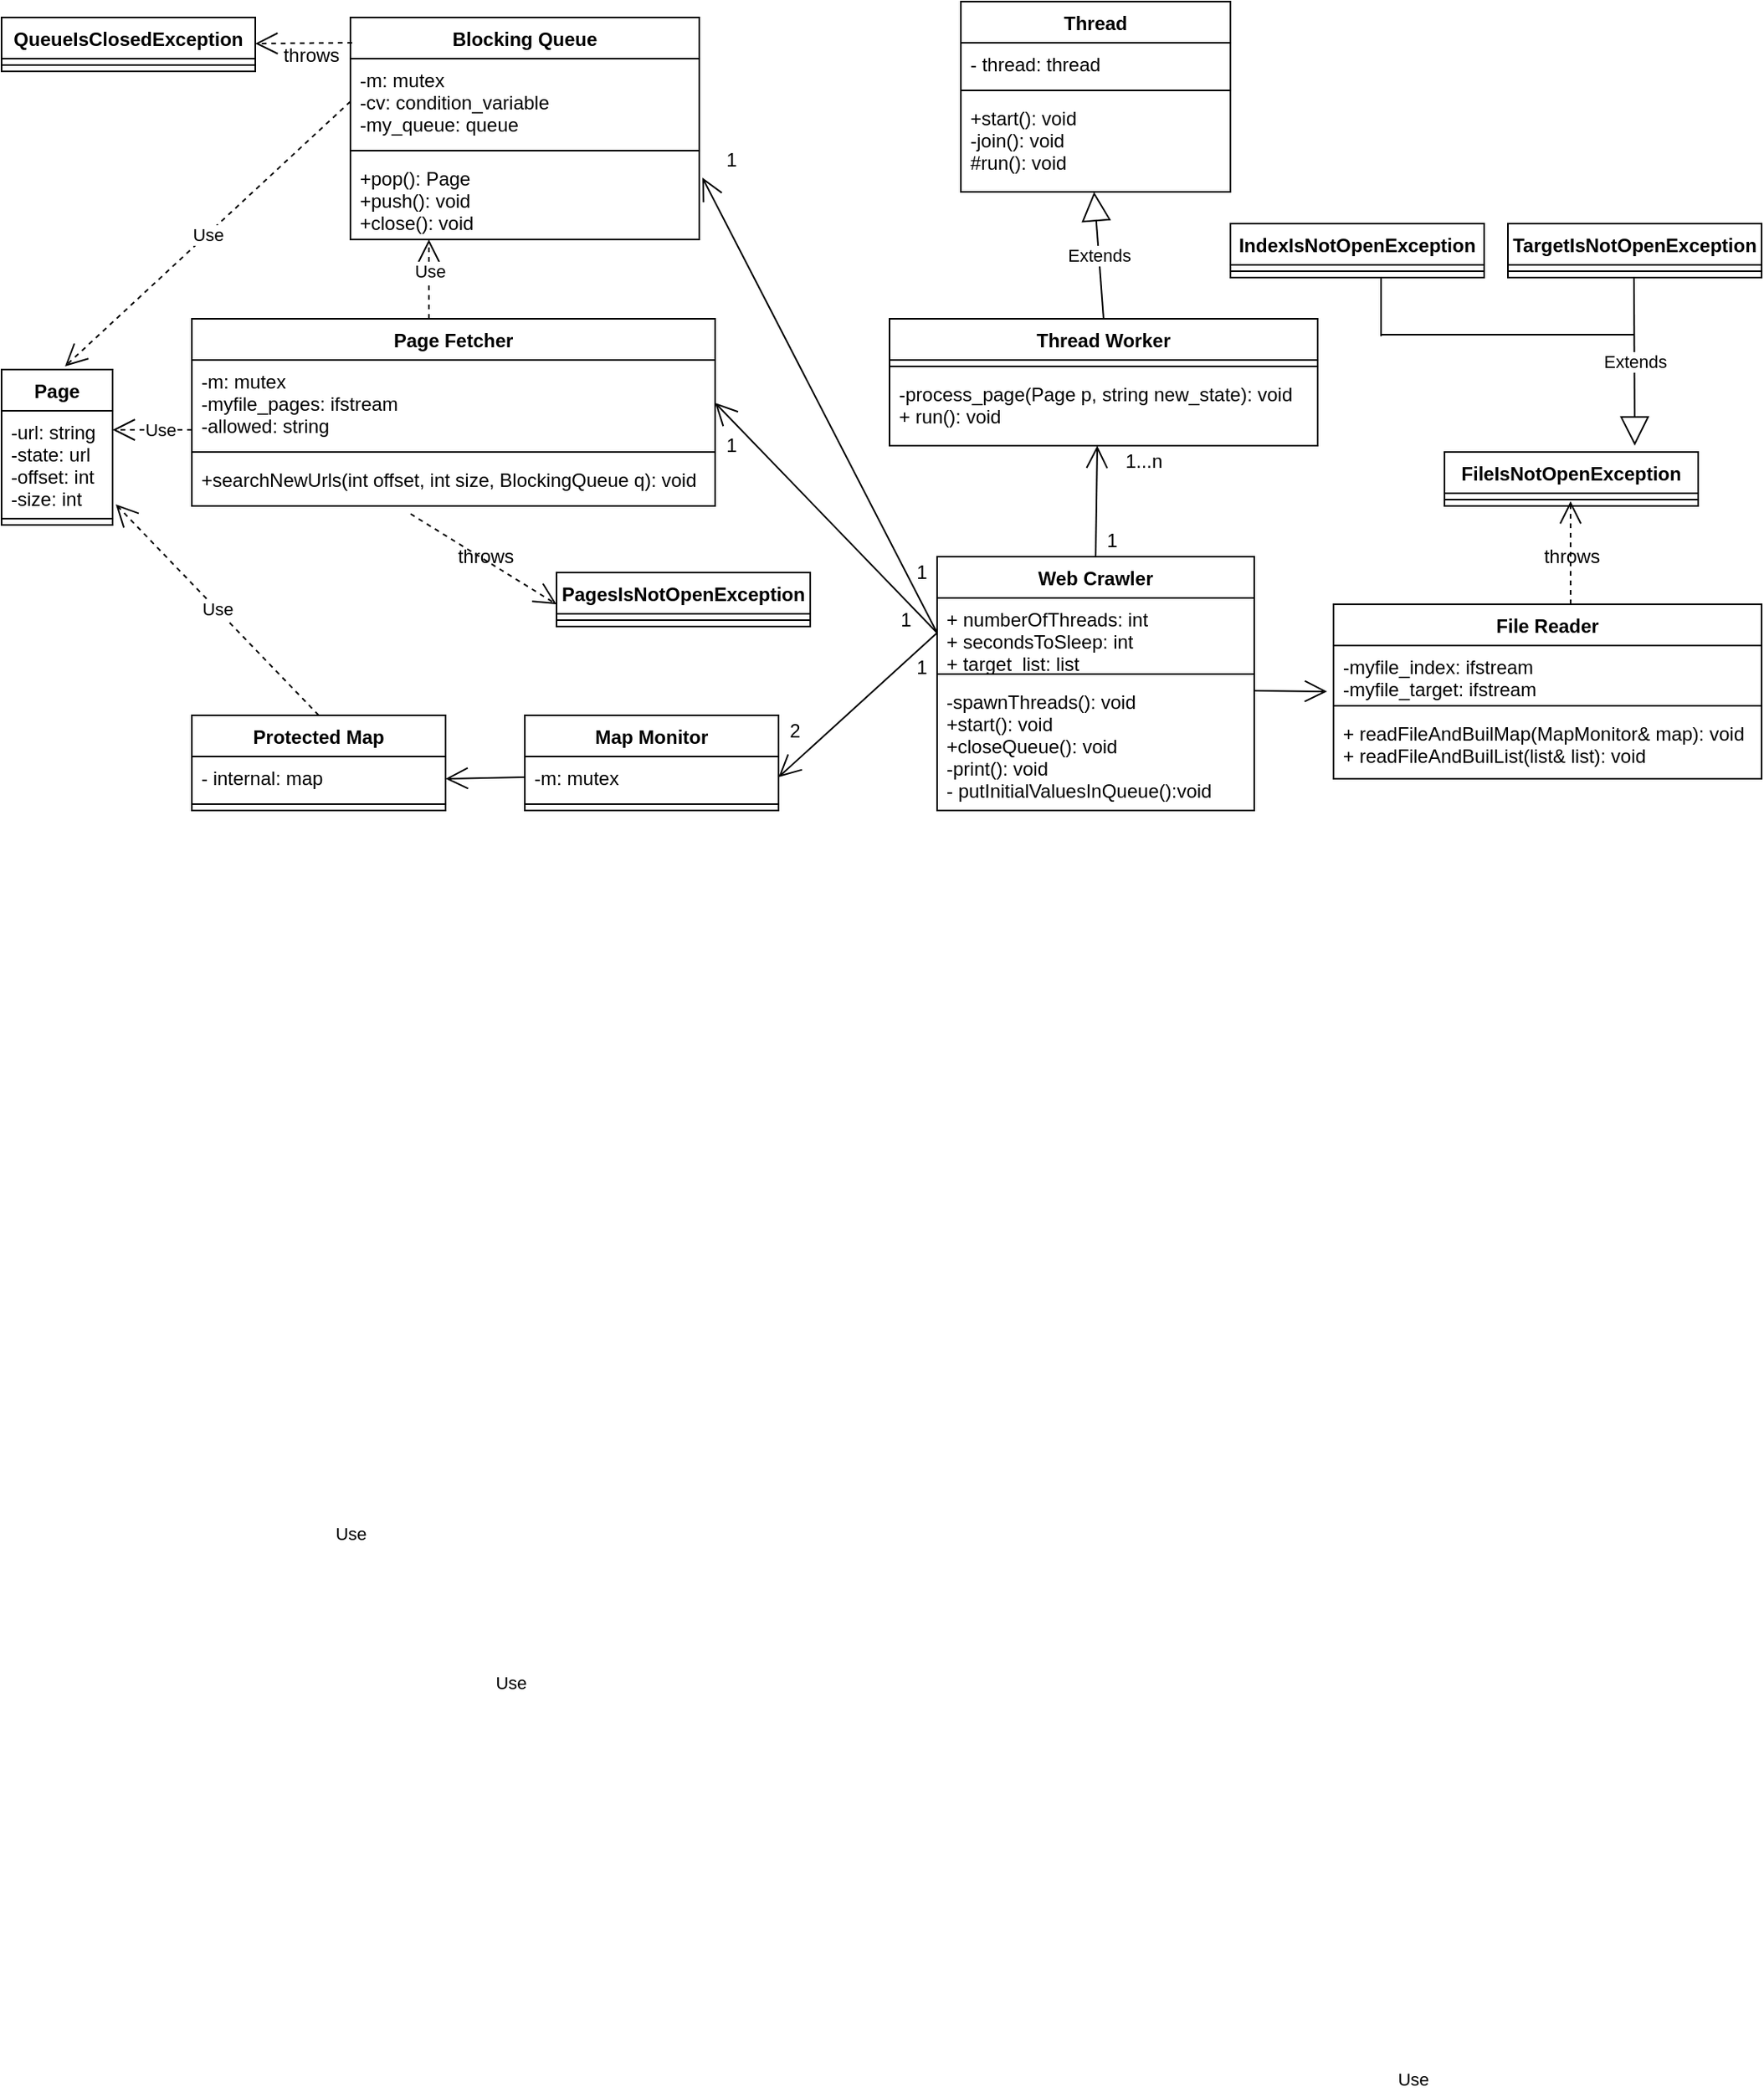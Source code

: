 <mxfile version="14.5.1" type="device"><diagram id="C5RBs43oDa-KdzZeNtuy" name="Page-1"><mxGraphModel dx="1929" dy="517" grid="1" gridSize="10" guides="1" tooltips="1" connect="1" arrows="1" fold="1" page="1" pageScale="1" pageWidth="827" pageHeight="1169" math="0" shadow="0"><root><mxCell id="WIyWlLk6GJQsqaUBKTNV-0"/><mxCell id="WIyWlLk6GJQsqaUBKTNV-1" parent="WIyWlLk6GJQsqaUBKTNV-0"/><mxCell id="h0BHdELI49QbXUQoXEl_-0" value="Web Crawler" style="swimlane;fontStyle=1;align=center;verticalAlign=top;childLayout=stackLayout;horizontal=1;startSize=26;horizontalStack=0;resizeParent=1;resizeParentMax=0;resizeLast=0;collapsible=1;marginBottom=0;" vertex="1" parent="WIyWlLk6GJQsqaUBKTNV-1"><mxGeometry x="330" y="370" width="200" height="160" as="geometry"/></mxCell><mxCell id="h0BHdELI49QbXUQoXEl_-1" value="+ numberOfThreads: int&#10;+ secondsToSleep: int&#10;+ target_list: list" style="text;strokeColor=none;fillColor=none;align=left;verticalAlign=top;spacingLeft=4;spacingRight=4;overflow=hidden;rotatable=0;points=[[0,0.5],[1,0.5]];portConstraint=eastwest;" vertex="1" parent="h0BHdELI49QbXUQoXEl_-0"><mxGeometry y="26" width="200" height="44" as="geometry"/></mxCell><mxCell id="h0BHdELI49QbXUQoXEl_-2" value="" style="line;strokeWidth=1;fillColor=none;align=left;verticalAlign=middle;spacingTop=-1;spacingLeft=3;spacingRight=3;rotatable=0;labelPosition=right;points=[];portConstraint=eastwest;" vertex="1" parent="h0BHdELI49QbXUQoXEl_-0"><mxGeometry y="70" width="200" height="8" as="geometry"/></mxCell><mxCell id="h0BHdELI49QbXUQoXEl_-3" value="-spawnThreads(): void&#10;+start(): void&#10;+closeQueue(): void&#10;-print(): void&#10;- putInitialValuesInQueue():void" style="text;strokeColor=none;fillColor=none;align=left;verticalAlign=top;spacingLeft=4;spacingRight=4;overflow=hidden;rotatable=0;points=[[0,0.5],[1,0.5]];portConstraint=eastwest;" vertex="1" parent="h0BHdELI49QbXUQoXEl_-0"><mxGeometry y="78" width="200" height="82" as="geometry"/></mxCell><mxCell id="h0BHdELI49QbXUQoXEl_-5" value="Page Fetcher" style="swimlane;fontStyle=1;align=center;verticalAlign=top;childLayout=stackLayout;horizontal=1;startSize=26;horizontalStack=0;resizeParent=1;resizeParentMax=0;resizeLast=0;collapsible=1;marginBottom=0;" vertex="1" parent="WIyWlLk6GJQsqaUBKTNV-1"><mxGeometry x="-140" y="220" width="330" height="118" as="geometry"/></mxCell><mxCell id="h0BHdELI49QbXUQoXEl_-6" value="-m: mutex&#10;-myfile_pages: ifstream&#10;-allowed: string" style="text;strokeColor=none;fillColor=none;align=left;verticalAlign=top;spacingLeft=4;spacingRight=4;overflow=hidden;rotatable=0;points=[[0,0.5],[1,0.5]];portConstraint=eastwest;" vertex="1" parent="h0BHdELI49QbXUQoXEl_-5"><mxGeometry y="26" width="330" height="54" as="geometry"/></mxCell><mxCell id="h0BHdELI49QbXUQoXEl_-7" value="" style="line;strokeWidth=1;fillColor=none;align=left;verticalAlign=middle;spacingTop=-1;spacingLeft=3;spacingRight=3;rotatable=0;labelPosition=right;points=[];portConstraint=eastwest;" vertex="1" parent="h0BHdELI49QbXUQoXEl_-5"><mxGeometry y="80" width="330" height="8" as="geometry"/></mxCell><mxCell id="h0BHdELI49QbXUQoXEl_-8" value="+searchNewUrls(int offset, int size, BlockingQueue q): void " style="text;strokeColor=none;fillColor=none;align=left;verticalAlign=top;spacingLeft=4;spacingRight=4;overflow=hidden;rotatable=0;points=[[0,0.5],[1,0.5]];portConstraint=eastwest;" vertex="1" parent="h0BHdELI49QbXUQoXEl_-5"><mxGeometry y="88" width="330" height="30" as="geometry"/></mxCell><mxCell id="h0BHdELI49QbXUQoXEl_-9" value="Map Monitor" style="swimlane;fontStyle=1;align=center;verticalAlign=top;childLayout=stackLayout;horizontal=1;startSize=26;horizontalStack=0;resizeParent=1;resizeParentMax=0;resizeLast=0;collapsible=1;marginBottom=0;" vertex="1" parent="WIyWlLk6GJQsqaUBKTNV-1"><mxGeometry x="70" y="470" width="160" height="60" as="geometry"/></mxCell><mxCell id="h0BHdELI49QbXUQoXEl_-10" value="-m: mutex" style="text;strokeColor=none;fillColor=none;align=left;verticalAlign=top;spacingLeft=4;spacingRight=4;overflow=hidden;rotatable=0;points=[[0,0.5],[1,0.5]];portConstraint=eastwest;" vertex="1" parent="h0BHdELI49QbXUQoXEl_-9"><mxGeometry y="26" width="160" height="26" as="geometry"/></mxCell><mxCell id="h0BHdELI49QbXUQoXEl_-11" value="" style="line;strokeWidth=1;fillColor=none;align=left;verticalAlign=middle;spacingTop=-1;spacingLeft=3;spacingRight=3;rotatable=0;labelPosition=right;points=[];portConstraint=eastwest;" vertex="1" parent="h0BHdELI49QbXUQoXEl_-9"><mxGeometry y="52" width="160" height="8" as="geometry"/></mxCell><mxCell id="h0BHdELI49QbXUQoXEl_-18" value="Blocking Queue" style="swimlane;fontStyle=1;align=center;verticalAlign=top;childLayout=stackLayout;horizontal=1;startSize=26;horizontalStack=0;resizeParent=1;resizeParentMax=0;resizeLast=0;collapsible=1;marginBottom=0;" vertex="1" parent="WIyWlLk6GJQsqaUBKTNV-1"><mxGeometry x="-40" y="30" width="220" height="140" as="geometry"/></mxCell><mxCell id="h0BHdELI49QbXUQoXEl_-19" value="-m: mutex&#10;-cv: condition_variable&#10;-my_queue: queue&#10;" style="text;strokeColor=none;fillColor=none;align=left;verticalAlign=top;spacingLeft=4;spacingRight=4;overflow=hidden;rotatable=0;points=[[0,0.5],[1,0.5]];portConstraint=eastwest;" vertex="1" parent="h0BHdELI49QbXUQoXEl_-18"><mxGeometry y="26" width="220" height="54" as="geometry"/></mxCell><mxCell id="h0BHdELI49QbXUQoXEl_-20" value="" style="line;strokeWidth=1;fillColor=none;align=left;verticalAlign=middle;spacingTop=-1;spacingLeft=3;spacingRight=3;rotatable=0;labelPosition=right;points=[];portConstraint=eastwest;" vertex="1" parent="h0BHdELI49QbXUQoXEl_-18"><mxGeometry y="80" width="220" height="8" as="geometry"/></mxCell><mxCell id="h0BHdELI49QbXUQoXEl_-21" value="+pop(): Page&#10;+push(): void&#10;+close(): void" style="text;strokeColor=none;fillColor=none;align=left;verticalAlign=top;spacingLeft=4;spacingRight=4;overflow=hidden;rotatable=0;points=[[0,0.5],[1,0.5]];portConstraint=eastwest;" vertex="1" parent="h0BHdELI49QbXUQoXEl_-18"><mxGeometry y="88" width="220" height="52" as="geometry"/></mxCell><mxCell id="h0BHdELI49QbXUQoXEl_-22" value="File Reader" style="swimlane;fontStyle=1;align=center;verticalAlign=top;childLayout=stackLayout;horizontal=1;startSize=26;horizontalStack=0;resizeParent=1;resizeParentMax=0;resizeLast=0;collapsible=1;marginBottom=0;" vertex="1" parent="WIyWlLk6GJQsqaUBKTNV-1"><mxGeometry x="580" y="400" width="270" height="110" as="geometry"/></mxCell><mxCell id="h0BHdELI49QbXUQoXEl_-23" value="-myfile_index: ifstream&#10;-myfile_target: ifstream" style="text;strokeColor=none;fillColor=none;align=left;verticalAlign=top;spacingLeft=4;spacingRight=4;overflow=hidden;rotatable=0;points=[[0,0.5],[1,0.5]];portConstraint=eastwest;" vertex="1" parent="h0BHdELI49QbXUQoXEl_-22"><mxGeometry y="26" width="270" height="34" as="geometry"/></mxCell><mxCell id="h0BHdELI49QbXUQoXEl_-24" value="" style="line;strokeWidth=1;fillColor=none;align=left;verticalAlign=middle;spacingTop=-1;spacingLeft=3;spacingRight=3;rotatable=0;labelPosition=right;points=[];portConstraint=eastwest;" vertex="1" parent="h0BHdELI49QbXUQoXEl_-22"><mxGeometry y="60" width="270" height="8" as="geometry"/></mxCell><mxCell id="h0BHdELI49QbXUQoXEl_-25" value="+ readFileAndBuilMap(MapMonitor&amp; map): void&#10;+ readFileAndBuilList(list&amp; list): void" style="text;strokeColor=none;fillColor=none;align=left;verticalAlign=top;spacingLeft=4;spacingRight=4;overflow=hidden;rotatable=0;points=[[0,0.5],[1,0.5]];portConstraint=eastwest;" vertex="1" parent="h0BHdELI49QbXUQoXEl_-22"><mxGeometry y="68" width="270" height="42" as="geometry"/></mxCell><mxCell id="h0BHdELI49QbXUQoXEl_-26" value="Thread Worker" style="swimlane;fontStyle=1;align=center;verticalAlign=top;childLayout=stackLayout;horizontal=1;startSize=26;horizontalStack=0;resizeParent=1;resizeParentMax=0;resizeLast=0;collapsible=1;marginBottom=0;" vertex="1" parent="WIyWlLk6GJQsqaUBKTNV-1"><mxGeometry x="300" y="220" width="270" height="80" as="geometry"/></mxCell><mxCell id="h0BHdELI49QbXUQoXEl_-28" value="" style="line;strokeWidth=1;fillColor=none;align=left;verticalAlign=middle;spacingTop=-1;spacingLeft=3;spacingRight=3;rotatable=0;labelPosition=right;points=[];portConstraint=eastwest;" vertex="1" parent="h0BHdELI49QbXUQoXEl_-26"><mxGeometry y="26" width="270" height="8" as="geometry"/></mxCell><mxCell id="h0BHdELI49QbXUQoXEl_-29" value="-process_page(Page p, string new_state): void&#10;+ run(): void" style="text;strokeColor=none;fillColor=none;align=left;verticalAlign=top;spacingLeft=4;spacingRight=4;overflow=hidden;rotatable=0;points=[[0,0.5],[1,0.5]];portConstraint=eastwest;" vertex="1" parent="h0BHdELI49QbXUQoXEl_-26"><mxGeometry y="34" width="270" height="46" as="geometry"/></mxCell><mxCell id="h0BHdELI49QbXUQoXEl_-31" value="" style="endArrow=open;endFill=1;endSize=12;html=1;exitX=0;exitY=0.5;exitDx=0;exitDy=0;entryX=1;entryY=0.5;entryDx=0;entryDy=0;" edge="1" parent="WIyWlLk6GJQsqaUBKTNV-1" source="h0BHdELI49QbXUQoXEl_-1" target="h0BHdELI49QbXUQoXEl_-6"><mxGeometry width="160" relative="1" as="geometry"><mxPoint x="160" y="229.5" as="sourcePoint"/><mxPoint x="320" y="229.5" as="targetPoint"/></mxGeometry></mxCell><mxCell id="h0BHdELI49QbXUQoXEl_-32" value="" style="endArrow=open;endFill=1;endSize=12;html=1;entryX=1;entryY=0.5;entryDx=0;entryDy=0;exitX=0;exitY=0.5;exitDx=0;exitDy=0;" edge="1" parent="WIyWlLk6GJQsqaUBKTNV-1" source="h0BHdELI49QbXUQoXEl_-1" target="h0BHdELI49QbXUQoXEl_-10"><mxGeometry width="160" relative="1" as="geometry"><mxPoint x="340" y="290" as="sourcePoint"/><mxPoint x="200" y="290" as="targetPoint"/></mxGeometry></mxCell><mxCell id="h0BHdELI49QbXUQoXEl_-33" value="" style="endArrow=open;endFill=1;endSize=12;html=1;entryX=1.009;entryY=0.25;entryDx=0;entryDy=0;entryPerimeter=0;exitX=0;exitY=0.5;exitDx=0;exitDy=0;" edge="1" parent="WIyWlLk6GJQsqaUBKTNV-1" source="h0BHdELI49QbXUQoXEl_-1" target="h0BHdELI49QbXUQoXEl_-21"><mxGeometry width="160" relative="1" as="geometry"><mxPoint x="340" y="270" as="sourcePoint"/><mxPoint x="220" y="270" as="targetPoint"/></mxGeometry></mxCell><mxCell id="h0BHdELI49QbXUQoXEl_-34" value="1" style="text;html=1;align=center;verticalAlign=middle;resizable=0;points=[];autosize=1;" vertex="1" parent="WIyWlLk6GJQsqaUBKTNV-1"><mxGeometry x="310" y="430" width="20" height="20" as="geometry"/></mxCell><mxCell id="h0BHdELI49QbXUQoXEl_-36" value="1" style="text;html=1;align=center;verticalAlign=middle;resizable=0;points=[];autosize=1;" vertex="1" parent="WIyWlLk6GJQsqaUBKTNV-1"><mxGeometry x="310" y="370" width="20" height="20" as="geometry"/></mxCell><mxCell id="h0BHdELI49QbXUQoXEl_-37" value="1" style="text;html=1;align=center;verticalAlign=middle;resizable=0;points=[];autosize=1;" vertex="1" parent="WIyWlLk6GJQsqaUBKTNV-1"><mxGeometry x="190" y="290" width="20" height="20" as="geometry"/></mxCell><mxCell id="h0BHdELI49QbXUQoXEl_-38" value="1" style="text;html=1;align=center;verticalAlign=middle;resizable=0;points=[];autosize=1;" vertex="1" parent="WIyWlLk6GJQsqaUBKTNV-1"><mxGeometry x="190" y="110" width="20" height="20" as="geometry"/></mxCell><mxCell id="h0BHdELI49QbXUQoXEl_-39" value="2" style="text;html=1;align=center;verticalAlign=middle;resizable=0;points=[];autosize=1;" vertex="1" parent="WIyWlLk6GJQsqaUBKTNV-1"><mxGeometry x="230" y="470" width="20" height="20" as="geometry"/></mxCell><mxCell id="h0BHdELI49QbXUQoXEl_-40" value="1" style="text;html=1;align=center;verticalAlign=middle;resizable=0;points=[];autosize=1;" vertex="1" parent="WIyWlLk6GJQsqaUBKTNV-1"><mxGeometry x="300" y="400" width="20" height="20" as="geometry"/></mxCell><mxCell id="h0BHdELI49QbXUQoXEl_-41" value="" style="endArrow=open;endFill=1;endSize=12;html=1;exitX=0.5;exitY=0;exitDx=0;exitDy=0;" edge="1" parent="WIyWlLk6GJQsqaUBKTNV-1" source="h0BHdELI49QbXUQoXEl_-0"><mxGeometry width="160" relative="1" as="geometry"><mxPoint x="334" y="210" as="sourcePoint"/><mxPoint x="431" y="300" as="targetPoint"/></mxGeometry></mxCell><mxCell id="h0BHdELI49QbXUQoXEl_-42" value="1" style="text;html=1;align=center;verticalAlign=middle;resizable=0;points=[];autosize=1;" vertex="1" parent="WIyWlLk6GJQsqaUBKTNV-1"><mxGeometry x="430" y="350" width="20" height="20" as="geometry"/></mxCell><mxCell id="h0BHdELI49QbXUQoXEl_-43" value="1...n" style="text;html=1;align=center;verticalAlign=middle;resizable=0;points=[];autosize=1;" vertex="1" parent="WIyWlLk6GJQsqaUBKTNV-1"><mxGeometry x="440" y="300" width="40" height="20" as="geometry"/></mxCell><mxCell id="h0BHdELI49QbXUQoXEl_-45" value="Thread" style="swimlane;fontStyle=1;align=center;verticalAlign=top;childLayout=stackLayout;horizontal=1;startSize=26;horizontalStack=0;resizeParent=1;resizeParentMax=0;resizeLast=0;collapsible=1;marginBottom=0;" vertex="1" parent="WIyWlLk6GJQsqaUBKTNV-1"><mxGeometry x="345" y="20" width="170" height="120" as="geometry"/></mxCell><mxCell id="h0BHdELI49QbXUQoXEl_-46" value="- thread: thread" style="text;strokeColor=none;fillColor=none;align=left;verticalAlign=top;spacingLeft=4;spacingRight=4;overflow=hidden;rotatable=0;points=[[0,0.5],[1,0.5]];portConstraint=eastwest;" vertex="1" parent="h0BHdELI49QbXUQoXEl_-45"><mxGeometry y="26" width="170" height="26" as="geometry"/></mxCell><mxCell id="h0BHdELI49QbXUQoXEl_-47" value="" style="line;strokeWidth=1;fillColor=none;align=left;verticalAlign=middle;spacingTop=-1;spacingLeft=3;spacingRight=3;rotatable=0;labelPosition=right;points=[];portConstraint=eastwest;" vertex="1" parent="h0BHdELI49QbXUQoXEl_-45"><mxGeometry y="52" width="170" height="8" as="geometry"/></mxCell><mxCell id="h0BHdELI49QbXUQoXEl_-48" value="+start(): void&#10;-join(): void &#10;#run(): void" style="text;strokeColor=none;fillColor=none;align=left;verticalAlign=top;spacingLeft=4;spacingRight=4;overflow=hidden;rotatable=0;points=[[0,0.5],[1,0.5]];portConstraint=eastwest;" vertex="1" parent="h0BHdELI49QbXUQoXEl_-45"><mxGeometry y="60" width="170" height="60" as="geometry"/></mxCell><mxCell id="h0BHdELI49QbXUQoXEl_-50" value="Extends" style="endArrow=block;endSize=16;endFill=0;html=1;exitX=0.5;exitY=0;exitDx=0;exitDy=0;" edge="1" parent="WIyWlLk6GJQsqaUBKTNV-1" source="h0BHdELI49QbXUQoXEl_-26"><mxGeometry x="-0.008" width="160" relative="1" as="geometry"><mxPoint x="429" y="200.5" as="sourcePoint"/><mxPoint x="429" y="140" as="targetPoint"/><mxPoint as="offset"/></mxGeometry></mxCell><mxCell id="h0BHdELI49QbXUQoXEl_-54" value="Protected Map" style="swimlane;fontStyle=1;align=center;verticalAlign=top;childLayout=stackLayout;horizontal=1;startSize=26;horizontalStack=0;resizeParent=1;resizeParentMax=0;resizeLast=0;collapsible=1;marginBottom=0;" vertex="1" parent="WIyWlLk6GJQsqaUBKTNV-1"><mxGeometry x="-140" y="470" width="160" height="60" as="geometry"/></mxCell><mxCell id="h0BHdELI49QbXUQoXEl_-55" value="- internal: map" style="text;strokeColor=none;fillColor=none;align=left;verticalAlign=top;spacingLeft=4;spacingRight=4;overflow=hidden;rotatable=0;points=[[0,0.5],[1,0.5]];portConstraint=eastwest;" vertex="1" parent="h0BHdELI49QbXUQoXEl_-54"><mxGeometry y="26" width="160" height="26" as="geometry"/></mxCell><mxCell id="h0BHdELI49QbXUQoXEl_-56" value="" style="line;strokeWidth=1;fillColor=none;align=left;verticalAlign=middle;spacingTop=-1;spacingLeft=3;spacingRight=3;rotatable=0;labelPosition=right;points=[];portConstraint=eastwest;" vertex="1" parent="h0BHdELI49QbXUQoXEl_-54"><mxGeometry y="52" width="160" height="8" as="geometry"/></mxCell><mxCell id="h0BHdELI49QbXUQoXEl_-58" value="" style="endArrow=open;endFill=1;endSize=12;html=1;exitX=0;exitY=0.5;exitDx=0;exitDy=0;" edge="1" parent="WIyWlLk6GJQsqaUBKTNV-1" source="h0BHdELI49QbXUQoXEl_-10"><mxGeometry width="160" relative="1" as="geometry"><mxPoint x="60" y="510" as="sourcePoint"/><mxPoint x="20" y="510" as="targetPoint"/></mxGeometry></mxCell><mxCell id="h0BHdELI49QbXUQoXEl_-60" value="Page" style="swimlane;fontStyle=1;align=center;verticalAlign=top;childLayout=stackLayout;horizontal=1;startSize=26;horizontalStack=0;resizeParent=1;resizeParentMax=0;resizeLast=0;collapsible=1;marginBottom=0;" vertex="1" parent="WIyWlLk6GJQsqaUBKTNV-1"><mxGeometry x="-260" y="252" width="70" height="98" as="geometry"/></mxCell><mxCell id="h0BHdELI49QbXUQoXEl_-61" value="-url: string&#10;-state: url&#10;-offset: int&#10;-size: int" style="text;strokeColor=none;fillColor=none;align=left;verticalAlign=top;spacingLeft=4;spacingRight=4;overflow=hidden;rotatable=0;points=[[0,0.5],[1,0.5]];portConstraint=eastwest;" vertex="1" parent="h0BHdELI49QbXUQoXEl_-60"><mxGeometry y="26" width="70" height="64" as="geometry"/></mxCell><mxCell id="h0BHdELI49QbXUQoXEl_-62" value="" style="line;strokeWidth=1;fillColor=none;align=left;verticalAlign=middle;spacingTop=-1;spacingLeft=3;spacingRight=3;rotatable=0;labelPosition=right;points=[];portConstraint=eastwest;" vertex="1" parent="h0BHdELI49QbXUQoXEl_-60"><mxGeometry y="90" width="70" height="8" as="geometry"/></mxCell><mxCell id="h0BHdELI49QbXUQoXEl_-65" value="Use" style="endArrow=open;endSize=12;dashed=1;html=1;" edge="1" parent="WIyWlLk6GJQsqaUBKTNV-1"><mxGeometry x="-0.2" width="160" relative="1" as="geometry"><mxPoint x="-140" y="290" as="sourcePoint"/><mxPoint x="-190" y="290" as="targetPoint"/><mxPoint as="offset"/></mxGeometry></mxCell><mxCell id="h0BHdELI49QbXUQoXEl_-66" value="Use" style="endArrow=open;endSize=12;dashed=1;html=1;exitX=0.5;exitY=0;exitDx=0;exitDy=0;entryX=1.029;entryY=0.922;entryDx=0;entryDy=0;entryPerimeter=0;" edge="1" parent="WIyWlLk6GJQsqaUBKTNV-1" source="h0BHdELI49QbXUQoXEl_-54" target="h0BHdELI49QbXUQoXEl_-61"><mxGeometry width="160" relative="1" as="geometry"><mxPoint x="-130" y="400" as="sourcePoint"/><mxPoint x="30" y="400" as="targetPoint"/></mxGeometry></mxCell><mxCell id="h0BHdELI49QbXUQoXEl_-67" value="Use" style="endArrow=open;endSize=12;dashed=1;html=1;exitX=0;exitY=0.5;exitDx=0;exitDy=0;" edge="1" parent="WIyWlLk6GJQsqaUBKTNV-1" source="h0BHdELI49QbXUQoXEl_-19"><mxGeometry width="160" relative="1" as="geometry"><mxPoint x="-280" y="129.5" as="sourcePoint"/><mxPoint x="-220" y="250" as="targetPoint"/></mxGeometry></mxCell><mxCell id="h0BHdELI49QbXUQoXEl_-68" value="Use" style="endArrow=open;endSize=12;dashed=1;html=1;" edge="1" parent="WIyWlLk6GJQsqaUBKTNV-1"><mxGeometry x="0.2" width="160" relative="1" as="geometry"><mxPoint x="9.5" y="220" as="sourcePoint"/><mxPoint x="9.5" y="170" as="targetPoint"/><mxPoint as="offset"/></mxGeometry></mxCell><mxCell id="h0BHdELI49QbXUQoXEl_-69" value="" style="endArrow=open;endFill=1;endSize=12;html=1;entryX=-0.015;entryY=0.853;entryDx=0;entryDy=0;entryPerimeter=0;" edge="1" parent="WIyWlLk6GJQsqaUBKTNV-1" target="h0BHdELI49QbXUQoXEl_-23"><mxGeometry width="160" relative="1" as="geometry"><mxPoint x="530" y="454.5" as="sourcePoint"/><mxPoint x="560" y="454.5" as="targetPoint"/></mxGeometry></mxCell><mxCell id="h0BHdELI49QbXUQoXEl_-70" value="FileIsNotOpenException" style="swimlane;fontStyle=1;align=center;verticalAlign=top;childLayout=stackLayout;horizontal=1;startSize=26;horizontalStack=0;resizeParent=1;resizeParentMax=0;resizeLast=0;collapsible=1;marginBottom=0;" vertex="1" parent="WIyWlLk6GJQsqaUBKTNV-1"><mxGeometry x="650" y="304" width="160" height="34" as="geometry"/></mxCell><mxCell id="h0BHdELI49QbXUQoXEl_-72" value="" style="line;strokeWidth=1;fillColor=none;align=left;verticalAlign=middle;spacingTop=-1;spacingLeft=3;spacingRight=3;rotatable=0;labelPosition=right;points=[];portConstraint=eastwest;" vertex="1" parent="h0BHdELI49QbXUQoXEl_-70"><mxGeometry y="26" width="160" height="8" as="geometry"/></mxCell><mxCell id="h0BHdELI49QbXUQoXEl_-74" value="Use" style="endArrow=open;endSize=12;dashed=1;html=1;exitX=0.554;exitY=0;exitDx=0;exitDy=0;exitPerimeter=0;" edge="1" parent="h0BHdELI49QbXUQoXEl_-70" source="h0BHdELI49QbXUQoXEl_-22"><mxGeometry x="-1" y="935" width="160" relative="1" as="geometry"><mxPoint x="79.5" y="81" as="sourcePoint"/><mxPoint x="79.5" y="31" as="targetPoint"/><mxPoint x="835" y="929" as="offset"/></mxGeometry></mxCell><mxCell id="h0BHdELI49QbXUQoXEl_-75" value="throws" style="text;html=1;align=center;verticalAlign=middle;resizable=0;points=[];autosize=1;" vertex="1" parent="WIyWlLk6GJQsqaUBKTNV-1"><mxGeometry x="705" y="360" width="50" height="20" as="geometry"/></mxCell><mxCell id="h0BHdELI49QbXUQoXEl_-77" value="IndexIsNotOpenException" style="swimlane;fontStyle=1;align=center;verticalAlign=top;childLayout=stackLayout;horizontal=1;startSize=26;horizontalStack=0;resizeParent=1;resizeParentMax=0;resizeLast=0;collapsible=1;marginBottom=0;" vertex="1" parent="WIyWlLk6GJQsqaUBKTNV-1"><mxGeometry x="515" y="160" width="160" height="34" as="geometry"/></mxCell><mxCell id="h0BHdELI49QbXUQoXEl_-79" value="" style="line;strokeWidth=1;fillColor=none;align=left;verticalAlign=middle;spacingTop=-1;spacingLeft=3;spacingRight=3;rotatable=0;labelPosition=right;points=[];portConstraint=eastwest;" vertex="1" parent="h0BHdELI49QbXUQoXEl_-77"><mxGeometry y="26" width="160" height="8" as="geometry"/></mxCell><mxCell id="h0BHdELI49QbXUQoXEl_-81" value="TargetIsNotOpenException" style="swimlane;fontStyle=1;align=center;verticalAlign=top;childLayout=stackLayout;horizontal=1;startSize=26;horizontalStack=0;resizeParent=1;resizeParentMax=0;resizeLast=0;collapsible=1;marginBottom=0;" vertex="1" parent="WIyWlLk6GJQsqaUBKTNV-1"><mxGeometry x="690" y="160" width="160" height="34" as="geometry"/></mxCell><mxCell id="h0BHdELI49QbXUQoXEl_-82" value="" style="line;strokeWidth=1;fillColor=none;align=left;verticalAlign=middle;spacingTop=-1;spacingLeft=3;spacingRight=3;rotatable=0;labelPosition=right;points=[];portConstraint=eastwest;" vertex="1" parent="h0BHdELI49QbXUQoXEl_-81"><mxGeometry y="26" width="160" height="8" as="geometry"/></mxCell><mxCell id="h0BHdELI49QbXUQoXEl_-83" value="Extends" style="endArrow=block;endSize=16;endFill=0;html=1;" edge="1" parent="WIyWlLk6GJQsqaUBKTNV-1"><mxGeometry width="160" relative="1" as="geometry"><mxPoint x="769.5" y="194" as="sourcePoint"/><mxPoint x="770" y="300" as="targetPoint"/></mxGeometry></mxCell><mxCell id="h0BHdELI49QbXUQoXEl_-84" value="" style="endArrow=none;html=1;" edge="1" parent="WIyWlLk6GJQsqaUBKTNV-1"><mxGeometry width="50" height="50" relative="1" as="geometry"><mxPoint x="610" y="230" as="sourcePoint"/><mxPoint x="770" y="230" as="targetPoint"/></mxGeometry></mxCell><mxCell id="h0BHdELI49QbXUQoXEl_-85" value="" style="endArrow=none;html=1;" edge="1" parent="WIyWlLk6GJQsqaUBKTNV-1"><mxGeometry width="50" height="50" relative="1" as="geometry"><mxPoint x="610" y="224" as="sourcePoint"/><mxPoint x="610" y="194" as="targetPoint"/><Array as="points"><mxPoint x="610" y="234"/></Array></mxGeometry></mxCell><mxCell id="h0BHdELI49QbXUQoXEl_-87" value="PagesIsNotOpenException" style="swimlane;fontStyle=1;align=center;verticalAlign=top;childLayout=stackLayout;horizontal=1;startSize=26;horizontalStack=0;resizeParent=1;resizeParentMax=0;resizeLast=0;collapsible=1;marginBottom=0;" vertex="1" parent="WIyWlLk6GJQsqaUBKTNV-1"><mxGeometry x="90" y="380" width="160" height="34" as="geometry"/></mxCell><mxCell id="h0BHdELI49QbXUQoXEl_-88" value="" style="line;strokeWidth=1;fillColor=none;align=left;verticalAlign=middle;spacingTop=-1;spacingLeft=3;spacingRight=3;rotatable=0;labelPosition=right;points=[];portConstraint=eastwest;" vertex="1" parent="h0BHdELI49QbXUQoXEl_-87"><mxGeometry y="26" width="160" height="8" as="geometry"/></mxCell><mxCell id="h0BHdELI49QbXUQoXEl_-90" value="Use" style="endArrow=open;endSize=12;dashed=1;html=1;exitX=0.418;exitY=1.167;exitDx=0;exitDy=0;exitPerimeter=0;" edge="1" parent="WIyWlLk6GJQsqaUBKTNV-1" source="h0BHdELI49QbXUQoXEl_-8"><mxGeometry x="1" y="-681" width="160" relative="1" as="geometry"><mxPoint x="-70" y="400" as="sourcePoint"/><mxPoint x="90" y="400" as="targetPoint"/><mxPoint x="329" y="101" as="offset"/></mxGeometry></mxCell><mxCell id="h0BHdELI49QbXUQoXEl_-91" value="throws" style="text;html=1;align=center;verticalAlign=middle;resizable=0;points=[];autosize=1;" vertex="1" parent="WIyWlLk6GJQsqaUBKTNV-1"><mxGeometry x="20" y="360" width="50" height="20" as="geometry"/></mxCell><mxCell id="h0BHdELI49QbXUQoXEl_-92" value="QueueIsClosedException" style="swimlane;fontStyle=1;align=center;verticalAlign=top;childLayout=stackLayout;horizontal=1;startSize=26;horizontalStack=0;resizeParent=1;resizeParentMax=0;resizeLast=0;collapsible=1;marginBottom=0;" vertex="1" parent="WIyWlLk6GJQsqaUBKTNV-1"><mxGeometry x="-260" y="30" width="160" height="34" as="geometry"/></mxCell><mxCell id="h0BHdELI49QbXUQoXEl_-93" value="" style="line;strokeWidth=1;fillColor=none;align=left;verticalAlign=middle;spacingTop=-1;spacingLeft=3;spacingRight=3;rotatable=0;labelPosition=right;points=[];portConstraint=eastwest;" vertex="1" parent="h0BHdELI49QbXUQoXEl_-92"><mxGeometry y="26" width="160" height="8" as="geometry"/></mxCell><mxCell id="h0BHdELI49QbXUQoXEl_-94" value="Use" style="endArrow=open;endSize=12;dashed=1;html=1;exitX=0.005;exitY=0.114;exitDx=0;exitDy=0;exitPerimeter=0;" edge="1" parent="WIyWlLk6GJQsqaUBKTNV-1" source="h0BHdELI49QbXUQoXEl_-18"><mxGeometry x="-0.711" y="940" width="160" relative="1" as="geometry"><mxPoint x="-70" y="47" as="sourcePoint"/><mxPoint x="-100" y="46.5" as="targetPoint"/><mxPoint as="offset"/></mxGeometry></mxCell><mxCell id="h0BHdELI49QbXUQoXEl_-95" value="throws" style="text;html=1;align=center;verticalAlign=middle;resizable=0;points=[];autosize=1;" vertex="1" parent="WIyWlLk6GJQsqaUBKTNV-1"><mxGeometry x="-90" y="44" width="50" height="20" as="geometry"/></mxCell></root></mxGraphModel></diagram></mxfile>